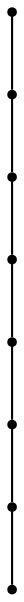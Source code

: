 graph {
  node [shape=point,comment="{\"directed\":false,\"doi\":\"10.1007/978-3-540-24595-7_1\",\"figure\":\"8 (1)\"}"]

  v0 [pos="749.2226925872092,483.5625330607096"]
  v1 [pos="839.2394463117733,404.8125584920247"]
  v2 [pos="664.8319949127907,404.8125584920247"]
  v3 [pos="574.8152411882267,483.5625330607096"]
  v4 [pos="484.79851925872094,404.8125584920247"]
  v5 [pos="394.78177348292155,483.5625330607096"]
  v6 [pos="304.76501975835754,404.8125584920247"]
  v7 [pos="220.37432605832123,483.5625330607096"]

  v0 -- v1 [id="-1",pos="749.2226925872092,483.5625330607096 839.2394463117733,404.8125584920247 839.2394463117733,404.8125584920247 839.2394463117733,404.8125584920247"]
  v7 -- v6 [id="-2",pos="220.37432605832123,483.5625330607096 304.76501975835754,404.8125584920247 304.76501975835754,404.8125584920247 304.76501975835754,404.8125584920247"]
  v6 -- v5 [id="-3",pos="304.76501975835754,404.8125584920247 394.78177348292155,483.5625330607096 394.78177348292155,483.5625330607096 394.78177348292155,483.5625330607096"]
  v5 -- v4 [id="-4",pos="394.78177348292155,483.5625330607096 484.79851925872094,404.8125584920247 484.79851925872094,404.8125584920247 484.79851925872094,404.8125584920247"]
  v4 -- v3 [id="-5",pos="484.79851925872094,404.8125584920247 574.8152411882267,483.5625330607096 574.8152411882267,483.5625330607096 574.8152411882267,483.5625330607096"]
  v3 -- v2 [id="-6",pos="574.8152411882267,483.5625330607096 664.8319949127907,404.8125584920247 664.8319949127907,404.8125584920247 664.8319949127907,404.8125584920247"]
  v2 -- v0 [id="-7",pos="664.8319949127907,404.8125584920247 749.2226925872092,483.5625330607096 749.2226925872092,483.5625330607096 749.2226925872092,483.5625330607096"]
}